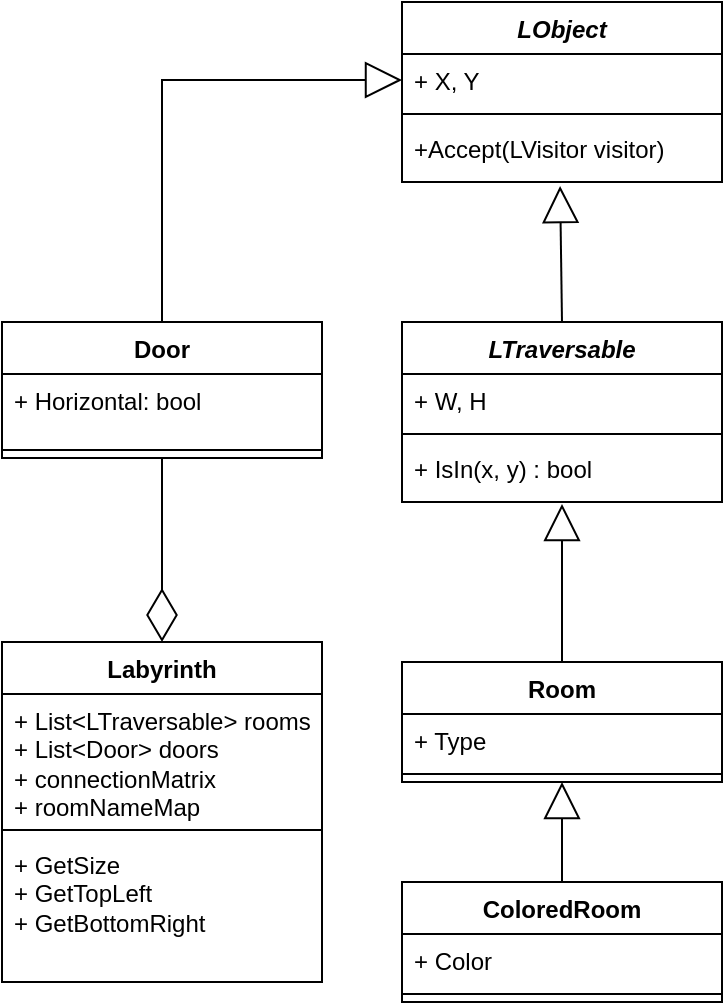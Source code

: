 <mxfile version="21.7.5" type="device">
  <diagram name="1 oldal" id="stacnD9i24DPyRR-doqv">
    <mxGraphModel dx="2901" dy="790" grid="1" gridSize="10" guides="1" tooltips="1" connect="1" arrows="1" fold="1" page="1" pageScale="1" pageWidth="827" pageHeight="1169" math="0" shadow="0">
      <root>
        <mxCell id="0" />
        <mxCell id="1" parent="0" />
        <mxCell id="a_T9DH_fcQy3RvN6pvx2-9" value="&lt;i&gt;LObject&lt;/i&gt;" style="swimlane;fontStyle=1;align=center;verticalAlign=top;childLayout=stackLayout;horizontal=1;startSize=26;horizontalStack=0;resizeParent=1;resizeParentMax=0;resizeLast=0;collapsible=1;marginBottom=0;whiteSpace=wrap;html=1;" vertex="1" parent="1">
          <mxGeometry x="190" y="210" width="160" height="90" as="geometry" />
        </mxCell>
        <mxCell id="a_T9DH_fcQy3RvN6pvx2-10" value="+ X, Y" style="text;strokeColor=none;fillColor=none;align=left;verticalAlign=top;spacingLeft=4;spacingRight=4;overflow=hidden;rotatable=0;points=[[0,0.5],[1,0.5]];portConstraint=eastwest;whiteSpace=wrap;html=1;" vertex="1" parent="a_T9DH_fcQy3RvN6pvx2-9">
          <mxGeometry y="26" width="160" height="26" as="geometry" />
        </mxCell>
        <mxCell id="a_T9DH_fcQy3RvN6pvx2-11" value="" style="line;strokeWidth=1;fillColor=none;align=left;verticalAlign=middle;spacingTop=-1;spacingLeft=3;spacingRight=3;rotatable=0;labelPosition=right;points=[];portConstraint=eastwest;strokeColor=inherit;" vertex="1" parent="a_T9DH_fcQy3RvN6pvx2-9">
          <mxGeometry y="52" width="160" height="8" as="geometry" />
        </mxCell>
        <mxCell id="a_T9DH_fcQy3RvN6pvx2-12" value="+Accept(LVisitor visitor)" style="text;strokeColor=none;fillColor=none;align=left;verticalAlign=top;spacingLeft=4;spacingRight=4;overflow=hidden;rotatable=0;points=[[0,0.5],[1,0.5]];portConstraint=eastwest;whiteSpace=wrap;html=1;" vertex="1" parent="a_T9DH_fcQy3RvN6pvx2-9">
          <mxGeometry y="60" width="160" height="30" as="geometry" />
        </mxCell>
        <mxCell id="a_T9DH_fcQy3RvN6pvx2-14" value="&lt;i&gt;LTraversable&lt;/i&gt;" style="swimlane;fontStyle=1;align=center;verticalAlign=top;childLayout=stackLayout;horizontal=1;startSize=26;horizontalStack=0;resizeParent=1;resizeParentMax=0;resizeLast=0;collapsible=1;marginBottom=0;whiteSpace=wrap;html=1;" vertex="1" parent="1">
          <mxGeometry x="190" y="370" width="160" height="90" as="geometry" />
        </mxCell>
        <mxCell id="a_T9DH_fcQy3RvN6pvx2-15" value="+ W, H" style="text;strokeColor=none;fillColor=none;align=left;verticalAlign=top;spacingLeft=4;spacingRight=4;overflow=hidden;rotatable=0;points=[[0,0.5],[1,0.5]];portConstraint=eastwest;whiteSpace=wrap;html=1;" vertex="1" parent="a_T9DH_fcQy3RvN6pvx2-14">
          <mxGeometry y="26" width="160" height="26" as="geometry" />
        </mxCell>
        <mxCell id="a_T9DH_fcQy3RvN6pvx2-16" value="" style="line;strokeWidth=1;fillColor=none;align=left;verticalAlign=middle;spacingTop=-1;spacingLeft=3;spacingRight=3;rotatable=0;labelPosition=right;points=[];portConstraint=eastwest;strokeColor=inherit;" vertex="1" parent="a_T9DH_fcQy3RvN6pvx2-14">
          <mxGeometry y="52" width="160" height="8" as="geometry" />
        </mxCell>
        <mxCell id="a_T9DH_fcQy3RvN6pvx2-17" value="+ IsIn(x, y) : bool" style="text;strokeColor=none;fillColor=none;align=left;verticalAlign=top;spacingLeft=4;spacingRight=4;overflow=hidden;rotatable=0;points=[[0,0.5],[1,0.5]];portConstraint=eastwest;whiteSpace=wrap;html=1;" vertex="1" parent="a_T9DH_fcQy3RvN6pvx2-14">
          <mxGeometry y="60" width="160" height="30" as="geometry" />
        </mxCell>
        <mxCell id="a_T9DH_fcQy3RvN6pvx2-18" value="Door" style="swimlane;fontStyle=1;align=center;verticalAlign=top;childLayout=stackLayout;horizontal=1;startSize=26;horizontalStack=0;resizeParent=1;resizeParentMax=0;resizeLast=0;collapsible=1;marginBottom=0;whiteSpace=wrap;html=1;" vertex="1" parent="1">
          <mxGeometry x="-10" y="370" width="160" height="68" as="geometry" />
        </mxCell>
        <mxCell id="a_T9DH_fcQy3RvN6pvx2-19" value="+ Horizontal: bool&lt;br&gt;" style="text;strokeColor=none;fillColor=none;align=left;verticalAlign=top;spacingLeft=4;spacingRight=4;overflow=hidden;rotatable=0;points=[[0,0.5],[1,0.5]];portConstraint=eastwest;whiteSpace=wrap;html=1;" vertex="1" parent="a_T9DH_fcQy3RvN6pvx2-18">
          <mxGeometry y="26" width="160" height="34" as="geometry" />
        </mxCell>
        <mxCell id="a_T9DH_fcQy3RvN6pvx2-20" value="" style="line;strokeWidth=1;fillColor=none;align=left;verticalAlign=middle;spacingTop=-1;spacingLeft=3;spacingRight=3;rotatable=0;labelPosition=right;points=[];portConstraint=eastwest;strokeColor=inherit;" vertex="1" parent="a_T9DH_fcQy3RvN6pvx2-18">
          <mxGeometry y="60" width="160" height="8" as="geometry" />
        </mxCell>
        <mxCell id="a_T9DH_fcQy3RvN6pvx2-22" value="Room" style="swimlane;fontStyle=1;align=center;verticalAlign=top;childLayout=stackLayout;horizontal=1;startSize=26;horizontalStack=0;resizeParent=1;resizeParentMax=0;resizeLast=0;collapsible=1;marginBottom=0;whiteSpace=wrap;html=1;" vertex="1" parent="1">
          <mxGeometry x="190" y="540" width="160" height="60" as="geometry" />
        </mxCell>
        <mxCell id="a_T9DH_fcQy3RvN6pvx2-23" value="+ Type" style="text;strokeColor=none;fillColor=none;align=left;verticalAlign=top;spacingLeft=4;spacingRight=4;overflow=hidden;rotatable=0;points=[[0,0.5],[1,0.5]];portConstraint=eastwest;whiteSpace=wrap;html=1;" vertex="1" parent="a_T9DH_fcQy3RvN6pvx2-22">
          <mxGeometry y="26" width="160" height="26" as="geometry" />
        </mxCell>
        <mxCell id="a_T9DH_fcQy3RvN6pvx2-24" value="" style="line;strokeWidth=1;fillColor=none;align=left;verticalAlign=middle;spacingTop=-1;spacingLeft=3;spacingRight=3;rotatable=0;labelPosition=right;points=[];portConstraint=eastwest;strokeColor=inherit;" vertex="1" parent="a_T9DH_fcQy3RvN6pvx2-22">
          <mxGeometry y="52" width="160" height="8" as="geometry" />
        </mxCell>
        <mxCell id="a_T9DH_fcQy3RvN6pvx2-28" value="" style="endArrow=block;endSize=16;endFill=0;html=1;rounded=0;exitX=0.5;exitY=0;exitDx=0;exitDy=0;entryX=0.494;entryY=1.067;entryDx=0;entryDy=0;entryPerimeter=0;" edge="1" parent="1" source="a_T9DH_fcQy3RvN6pvx2-14" target="a_T9DH_fcQy3RvN6pvx2-12">
          <mxGeometry width="160" relative="1" as="geometry">
            <mxPoint x="480" y="480" as="sourcePoint" />
            <mxPoint x="650" y="480" as="targetPoint" />
          </mxGeometry>
        </mxCell>
        <mxCell id="a_T9DH_fcQy3RvN6pvx2-29" value="" style="endArrow=block;endSize=16;endFill=0;html=1;rounded=0;exitX=0.5;exitY=0;exitDx=0;exitDy=0;entryX=0.5;entryY=1.033;entryDx=0;entryDy=0;entryPerimeter=0;" edge="1" parent="1" source="a_T9DH_fcQy3RvN6pvx2-22" target="a_T9DH_fcQy3RvN6pvx2-17">
          <mxGeometry width="160" relative="1" as="geometry">
            <mxPoint x="490" y="490" as="sourcePoint" />
            <mxPoint x="660" y="490" as="targetPoint" />
          </mxGeometry>
        </mxCell>
        <mxCell id="a_T9DH_fcQy3RvN6pvx2-30" value="" style="endArrow=block;endSize=16;endFill=0;html=1;rounded=0;exitX=0.5;exitY=0;exitDx=0;exitDy=0;entryX=0;entryY=0.5;entryDx=0;entryDy=0;" edge="1" parent="1" source="a_T9DH_fcQy3RvN6pvx2-18" target="a_T9DH_fcQy3RvN6pvx2-10">
          <mxGeometry width="160" relative="1" as="geometry">
            <mxPoint x="500" y="500" as="sourcePoint" />
            <mxPoint x="670" y="500" as="targetPoint" />
            <Array as="points">
              <mxPoint x="70" y="249" />
            </Array>
          </mxGeometry>
        </mxCell>
        <mxCell id="a_T9DH_fcQy3RvN6pvx2-33" value="Labyrinth" style="swimlane;fontStyle=1;align=center;verticalAlign=top;childLayout=stackLayout;horizontal=1;startSize=26;horizontalStack=0;resizeParent=1;resizeParentMax=0;resizeLast=0;collapsible=1;marginBottom=0;whiteSpace=wrap;html=1;" vertex="1" parent="1">
          <mxGeometry x="-10" y="530" width="160" height="170" as="geometry" />
        </mxCell>
        <mxCell id="a_T9DH_fcQy3RvN6pvx2-34" value="+ List&amp;lt;LTraversable&amp;gt; rooms&lt;br&gt;+ List&amp;lt;Door&amp;gt; doors&lt;br&gt;+ connectionMatrix&lt;br&gt;+ roomNameMap" style="text;strokeColor=none;fillColor=none;align=left;verticalAlign=top;spacingLeft=4;spacingRight=4;overflow=hidden;rotatable=0;points=[[0,0.5],[1,0.5]];portConstraint=eastwest;whiteSpace=wrap;html=1;" vertex="1" parent="a_T9DH_fcQy3RvN6pvx2-33">
          <mxGeometry y="26" width="160" height="64" as="geometry" />
        </mxCell>
        <mxCell id="a_T9DH_fcQy3RvN6pvx2-35" value="" style="line;strokeWidth=1;fillColor=none;align=left;verticalAlign=middle;spacingTop=-1;spacingLeft=3;spacingRight=3;rotatable=0;labelPosition=right;points=[];portConstraint=eastwest;strokeColor=inherit;" vertex="1" parent="a_T9DH_fcQy3RvN6pvx2-33">
          <mxGeometry y="90" width="160" height="8" as="geometry" />
        </mxCell>
        <mxCell id="a_T9DH_fcQy3RvN6pvx2-36" value="+ GetSize&lt;br&gt;+ GetTopLeft&lt;br&gt;+ GetBottomRight" style="text;strokeColor=none;fillColor=none;align=left;verticalAlign=top;spacingLeft=4;spacingRight=4;overflow=hidden;rotatable=0;points=[[0,0.5],[1,0.5]];portConstraint=eastwest;whiteSpace=wrap;html=1;" vertex="1" parent="a_T9DH_fcQy3RvN6pvx2-33">
          <mxGeometry y="98" width="160" height="72" as="geometry" />
        </mxCell>
        <mxCell id="a_T9DH_fcQy3RvN6pvx2-39" value="" style="endArrow=diamondThin;endFill=0;endSize=24;html=1;rounded=0;entryX=0.5;entryY=0;entryDx=0;entryDy=0;exitX=0.5;exitY=1;exitDx=0;exitDy=0;" edge="1" parent="1" source="a_T9DH_fcQy3RvN6pvx2-18" target="a_T9DH_fcQy3RvN6pvx2-33">
          <mxGeometry width="160" relative="1" as="geometry">
            <mxPoint x="320" y="710" as="sourcePoint" />
            <mxPoint x="500" y="680" as="targetPoint" />
          </mxGeometry>
        </mxCell>
        <mxCell id="a_T9DH_fcQy3RvN6pvx2-42" value="" style="endArrow=block;endSize=16;endFill=0;html=1;rounded=0;exitX=0.5;exitY=0;exitDx=0;exitDy=0;entryX=0.5;entryY=1;entryDx=0;entryDy=0;" edge="1" parent="1" source="a_T9DH_fcQy3RvN6pvx2-50" target="a_T9DH_fcQy3RvN6pvx2-22">
          <mxGeometry width="160" relative="1" as="geometry">
            <mxPoint x="510" y="510" as="sourcePoint" />
            <mxPoint x="680" y="510" as="targetPoint" />
          </mxGeometry>
        </mxCell>
        <mxCell id="a_T9DH_fcQy3RvN6pvx2-50" value="ColoredRoom" style="swimlane;fontStyle=1;align=center;verticalAlign=top;childLayout=stackLayout;horizontal=1;startSize=26;horizontalStack=0;resizeParent=1;resizeParentMax=0;resizeLast=0;collapsible=1;marginBottom=0;whiteSpace=wrap;html=1;" vertex="1" parent="1">
          <mxGeometry x="190" y="650" width="160" height="60" as="geometry" />
        </mxCell>
        <mxCell id="a_T9DH_fcQy3RvN6pvx2-51" value="+ Color" style="text;strokeColor=none;fillColor=none;align=left;verticalAlign=top;spacingLeft=4;spacingRight=4;overflow=hidden;rotatable=0;points=[[0,0.5],[1,0.5]];portConstraint=eastwest;whiteSpace=wrap;html=1;" vertex="1" parent="a_T9DH_fcQy3RvN6pvx2-50">
          <mxGeometry y="26" width="160" height="26" as="geometry" />
        </mxCell>
        <mxCell id="a_T9DH_fcQy3RvN6pvx2-52" value="" style="line;strokeWidth=1;fillColor=none;align=left;verticalAlign=middle;spacingTop=-1;spacingLeft=3;spacingRight=3;rotatable=0;labelPosition=right;points=[];portConstraint=eastwest;strokeColor=inherit;" vertex="1" parent="a_T9DH_fcQy3RvN6pvx2-50">
          <mxGeometry y="52" width="160" height="8" as="geometry" />
        </mxCell>
      </root>
    </mxGraphModel>
  </diagram>
</mxfile>
